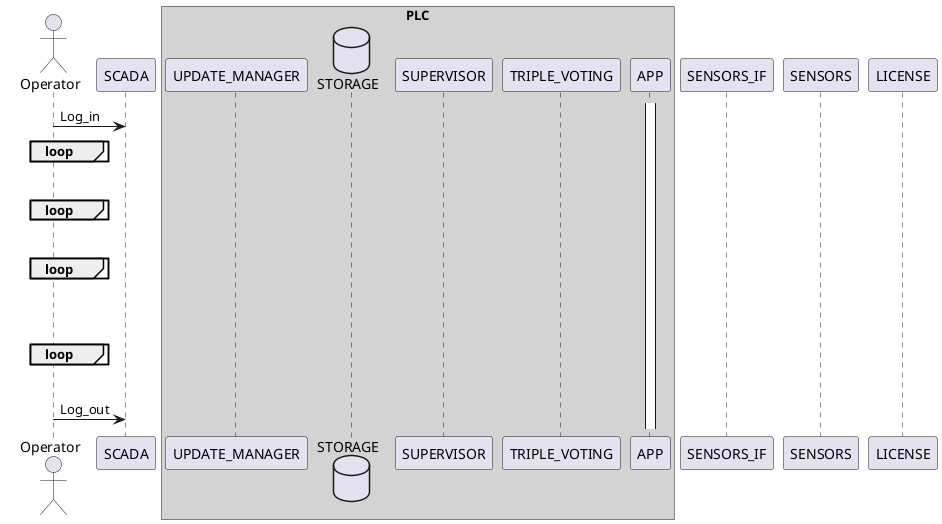 @startuml solution
actor       Operator as o
participant SCADA as scada

box "PLC" #LightGray
    participant UPDATE_MANAGER as um
    database    STORAGE as db
    participant SUPERVISOR as supervisor
    participant TRIPLE_VOTING as tv
    participant APP as app
endbox
participant SENSORS_IF as sif
participant SENSORS as sensors
participant LICENSE as license

activate app

o -> scada: Log_in

loop   
    
end

|||

loop
     
end

|||

loop
   
end

loop
    

|||


loop
    
end

|||

o -> scada: Log_out
@enduml